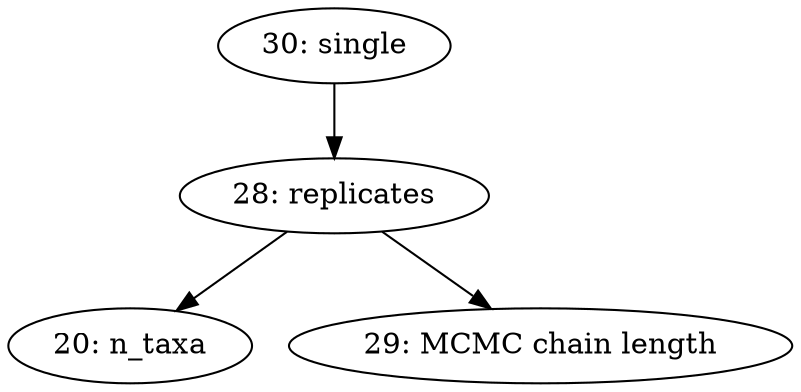 digraph G
{
  20 [label="20: n_taxa"];
  28 [label="28: replicates"];
  29 [label="29: MCMC chain length"];
  30 [label="30: single"];
  30 -> 28;
  28 -> 20;
  28 -> 29;
}
